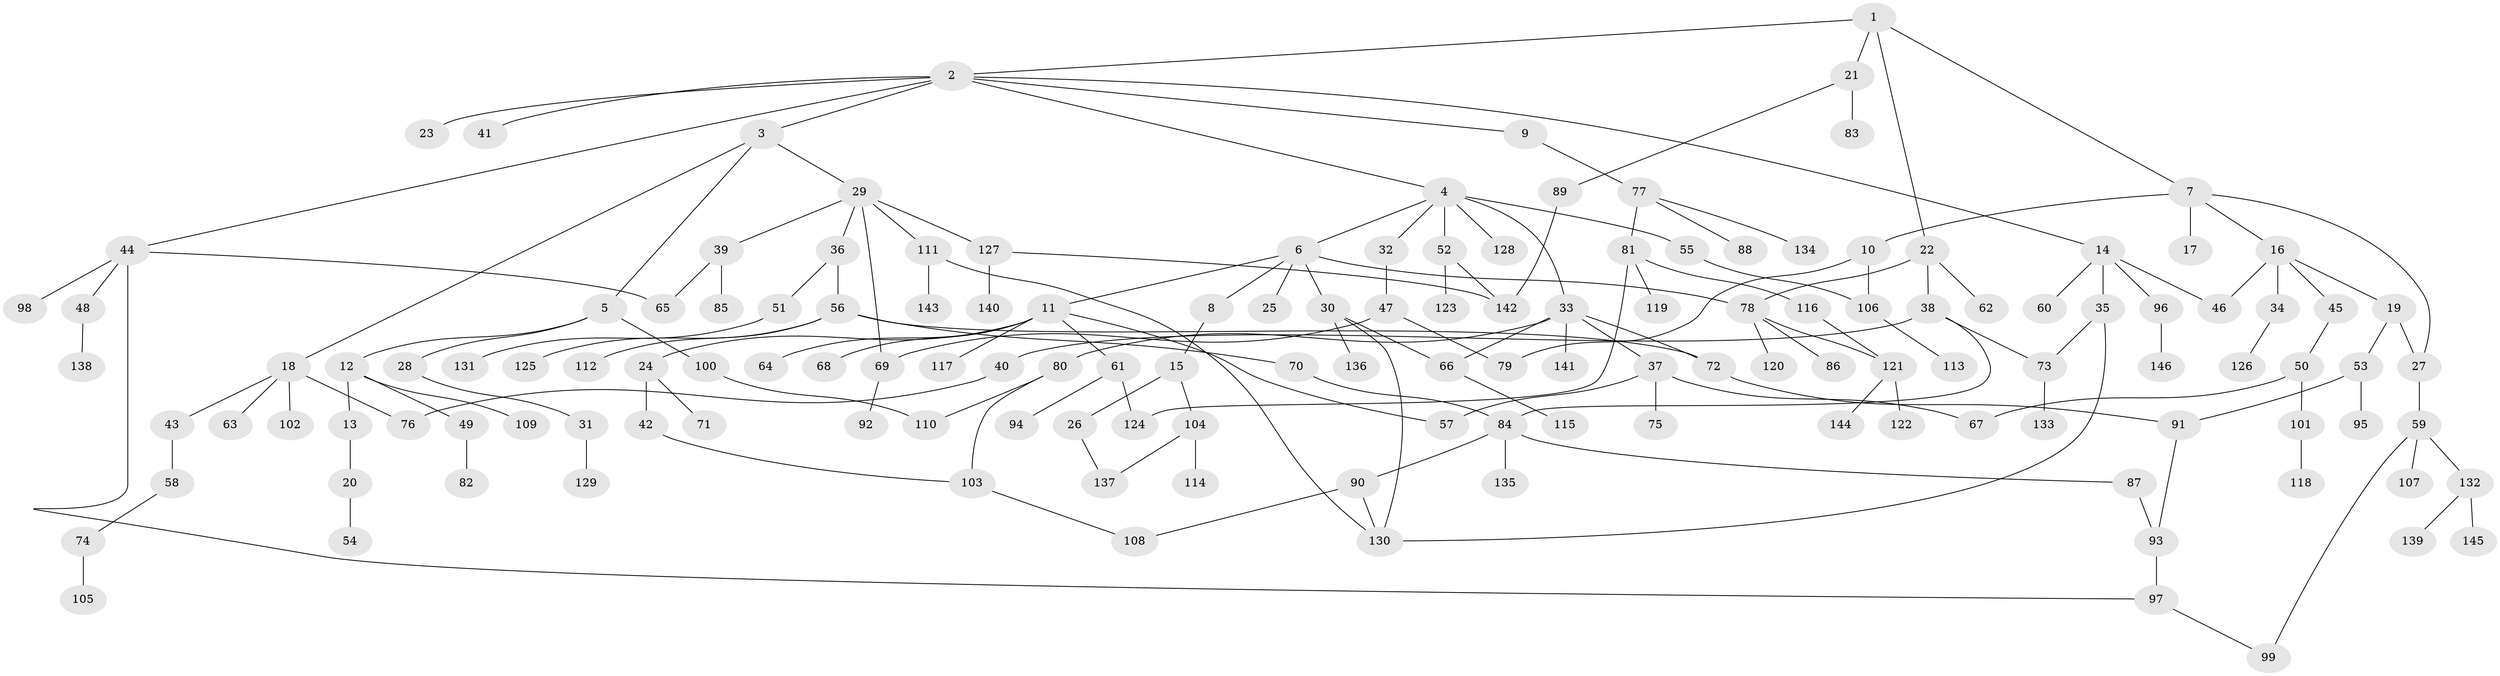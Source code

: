 // coarse degree distribution, {4: 0.09174311926605505, 10: 0.009174311926605505, 7: 0.01834862385321101, 6: 0.01834862385321101, 8: 0.027522935779816515, 2: 0.1743119266055046, 5: 0.06422018348623854, 1: 0.43119266055045874, 3: 0.1651376146788991}
// Generated by graph-tools (version 1.1) at 2025/23/03/03/25 07:23:31]
// undirected, 146 vertices, 174 edges
graph export_dot {
graph [start="1"]
  node [color=gray90,style=filled];
  1;
  2;
  3;
  4;
  5;
  6;
  7;
  8;
  9;
  10;
  11;
  12;
  13;
  14;
  15;
  16;
  17;
  18;
  19;
  20;
  21;
  22;
  23;
  24;
  25;
  26;
  27;
  28;
  29;
  30;
  31;
  32;
  33;
  34;
  35;
  36;
  37;
  38;
  39;
  40;
  41;
  42;
  43;
  44;
  45;
  46;
  47;
  48;
  49;
  50;
  51;
  52;
  53;
  54;
  55;
  56;
  57;
  58;
  59;
  60;
  61;
  62;
  63;
  64;
  65;
  66;
  67;
  68;
  69;
  70;
  71;
  72;
  73;
  74;
  75;
  76;
  77;
  78;
  79;
  80;
  81;
  82;
  83;
  84;
  85;
  86;
  87;
  88;
  89;
  90;
  91;
  92;
  93;
  94;
  95;
  96;
  97;
  98;
  99;
  100;
  101;
  102;
  103;
  104;
  105;
  106;
  107;
  108;
  109;
  110;
  111;
  112;
  113;
  114;
  115;
  116;
  117;
  118;
  119;
  120;
  121;
  122;
  123;
  124;
  125;
  126;
  127;
  128;
  129;
  130;
  131;
  132;
  133;
  134;
  135;
  136;
  137;
  138;
  139;
  140;
  141;
  142;
  143;
  144;
  145;
  146;
  1 -- 2;
  1 -- 7;
  1 -- 21;
  1 -- 22;
  2 -- 3;
  2 -- 4;
  2 -- 9;
  2 -- 14;
  2 -- 23;
  2 -- 41;
  2 -- 44;
  3 -- 5;
  3 -- 18;
  3 -- 29;
  4 -- 6;
  4 -- 32;
  4 -- 33;
  4 -- 52;
  4 -- 55;
  4 -- 128;
  5 -- 12;
  5 -- 28;
  5 -- 100;
  6 -- 8;
  6 -- 11;
  6 -- 25;
  6 -- 30;
  6 -- 78;
  7 -- 10;
  7 -- 16;
  7 -- 17;
  7 -- 27;
  8 -- 15;
  9 -- 77;
  10 -- 79;
  10 -- 106;
  11 -- 24;
  11 -- 61;
  11 -- 64;
  11 -- 68;
  11 -- 117;
  11 -- 57;
  12 -- 13;
  12 -- 49;
  12 -- 109;
  13 -- 20;
  14 -- 35;
  14 -- 46;
  14 -- 60;
  14 -- 96;
  15 -- 26;
  15 -- 104;
  16 -- 19;
  16 -- 34;
  16 -- 45;
  16 -- 46;
  18 -- 43;
  18 -- 63;
  18 -- 102;
  18 -- 76;
  19 -- 53;
  19 -- 27;
  20 -- 54;
  21 -- 83;
  21 -- 89;
  22 -- 38;
  22 -- 62;
  22 -- 78;
  24 -- 42;
  24 -- 71;
  26 -- 137;
  27 -- 59;
  28 -- 31;
  29 -- 36;
  29 -- 39;
  29 -- 69;
  29 -- 111;
  29 -- 127;
  30 -- 136;
  30 -- 66;
  30 -- 130;
  31 -- 129;
  32 -- 47;
  33 -- 37;
  33 -- 66;
  33 -- 80;
  33 -- 141;
  33 -- 72;
  34 -- 126;
  35 -- 73;
  35 -- 130;
  36 -- 51;
  36 -- 56;
  37 -- 57;
  37 -- 75;
  37 -- 67;
  38 -- 40;
  38 -- 84;
  38 -- 73;
  39 -- 65;
  39 -- 85;
  40 -- 76;
  42 -- 103;
  43 -- 58;
  44 -- 48;
  44 -- 97;
  44 -- 98;
  44 -- 65;
  45 -- 50;
  47 -- 79;
  47 -- 69;
  48 -- 138;
  49 -- 82;
  50 -- 67;
  50 -- 101;
  51 -- 131;
  52 -- 123;
  52 -- 142;
  53 -- 91;
  53 -- 95;
  55 -- 106;
  56 -- 70;
  56 -- 72;
  56 -- 112;
  56 -- 125;
  58 -- 74;
  59 -- 107;
  59 -- 132;
  59 -- 99;
  61 -- 94;
  61 -- 124;
  66 -- 115;
  69 -- 92;
  70 -- 84;
  72 -- 91;
  73 -- 133;
  74 -- 105;
  77 -- 81;
  77 -- 88;
  77 -- 134;
  78 -- 86;
  78 -- 120;
  78 -- 121;
  80 -- 110;
  80 -- 103;
  81 -- 116;
  81 -- 119;
  81 -- 124;
  84 -- 87;
  84 -- 90;
  84 -- 135;
  87 -- 93;
  89 -- 142;
  90 -- 130;
  90 -- 108;
  91 -- 93;
  93 -- 97;
  96 -- 146;
  97 -- 99;
  100 -- 110;
  101 -- 118;
  103 -- 108;
  104 -- 114;
  104 -- 137;
  106 -- 113;
  111 -- 143;
  111 -- 130;
  116 -- 121;
  121 -- 122;
  121 -- 144;
  127 -- 140;
  127 -- 142;
  132 -- 139;
  132 -- 145;
}
